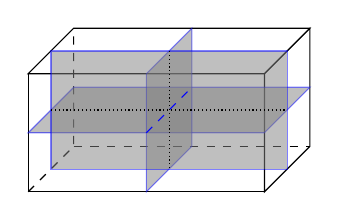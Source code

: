 \begin{tikzpicture}
\pgfmathsetmacro{\cubex}{3}
\pgfmathsetmacro{\cubey}{1.5}
\pgfmathsetmacro{\cubez}{1.5}
\draw[black] (0,0,0) -- ++(-\cubex,0,0) -- ++(0,-\cubey,0) -- ++(\cubex,0,0) -- cycle;
\draw[black] (0,0,0) -- ++(0,0,-\cubez) -- ++(0,-\cubey,0) -- ++(0,0,\cubez) -- cycle;
\draw[black] (0,0,0) -- ++(-\cubex,0,0) -- ++(0,0,-\cubez) -- ++(\cubex,0,0) -- cycle;
\draw[black, dashed] (-\cubex, -\cubey, -\cubez) -- ++(\cubex, 0, 0);
\draw[black, dashed] (-\cubex, -\cubey, 0) -- ++(0,0,-\cubez) -- ++(0,\cubey,0);
\draw[blue,fill=gray,opacity=0.5] (-\cubex,-\cubey/2,0) -- ++(\cubex,0,0) -- ++(0,0,-\cubez) -- ++(-\cubex,0,0) -- cycle;
\draw[blue,fill=gray,opacity=0.5] (-\cubex/2,0,0) -- ++(0,-\cubey,0) -- ++(0,0,-\cubez) -- ++(0,\cubey,0) -- cycle;
\draw[blue,fill=gray,opacity=0.5] (-\cubex,0,-\cubez/2) -- ++(\cubex,0,0) -- ++(0,-\cubey,0) -- ++(-\cubex,0,0) -- cycle;
\draw[blue, dashed] (-\cubex/2, -\cubey/2, 0) -- ++(0,0,-\cubez);
\draw[black, densely dotted] (-\cubex/2, 0, -\cubez/2) -- ++(0,-\cubey,0);
\draw[black, densely dotted] (-\cubex, -\cubey/2, -\cubez/2) -- ++(\cubex,0,0);
\end{tikzpicture}